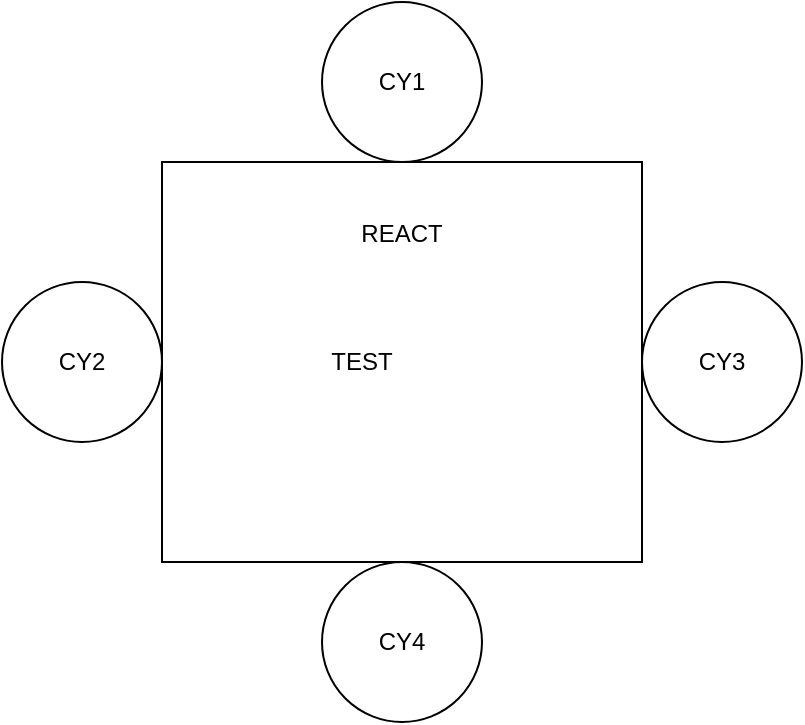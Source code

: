 <mxfile version="21.2.1" type="device" pages="5">
  <diagram name="group" id="5-aSx6e_AThzTPrYsdBF">
    <mxGraphModel dx="1434" dy="854" grid="1" gridSize="10" guides="1" tooltips="1" connect="1" arrows="1" fold="1" page="1" pageScale="1" pageWidth="1169" pageHeight="827" math="0" shadow="0">
      <root>
        <mxCell id="0" />
        <mxCell id="1" parent="0" />
        <mxCell id="CZYZwgWmjoWF6phr4b2l-4" value="" style="group" vertex="1" connectable="0" parent="1">
          <mxGeometry x="300" y="180" width="400" height="360" as="geometry" />
        </mxCell>
        <mxCell id="weylb0n7s0vE09FHfRgP-4" value="" style="group" vertex="1" connectable="0" parent="CZYZwgWmjoWF6phr4b2l-4">
          <mxGeometry x="80" width="240" height="280" as="geometry" />
        </mxCell>
        <mxCell id="weylb0n7s0vE09FHfRgP-1" value="REACT&lt;br&gt;&lt;br&gt;&lt;br&gt;&lt;br&gt;&lt;br&gt;&lt;br&gt;&lt;br&gt;&lt;br&gt;&lt;br&gt;&lt;br&gt;" style="rounded=0;whiteSpace=wrap;html=1;" vertex="1" parent="weylb0n7s0vE09FHfRgP-4">
          <mxGeometry y="80" width="240" height="200" as="geometry" />
        </mxCell>
        <mxCell id="weylb0n7s0vE09FHfRgP-2" value="TEST" style="text;html=1;strokeColor=none;fillColor=none;align=center;verticalAlign=middle;whiteSpace=wrap;rounded=0;" vertex="1" parent="weylb0n7s0vE09FHfRgP-4">
          <mxGeometry x="70" y="165" width="60" height="30" as="geometry" />
        </mxCell>
        <mxCell id="weylb0n7s0vE09FHfRgP-3" value="CY1" style="ellipse;whiteSpace=wrap;html=1;aspect=fixed;" vertex="1" parent="weylb0n7s0vE09FHfRgP-4">
          <mxGeometry x="80" width="80" height="80" as="geometry" />
        </mxCell>
        <mxCell id="CZYZwgWmjoWF6phr4b2l-1" value="CY2" style="ellipse;whiteSpace=wrap;html=1;aspect=fixed;" vertex="1" parent="CZYZwgWmjoWF6phr4b2l-4">
          <mxGeometry y="140" width="80" height="80" as="geometry" />
        </mxCell>
        <mxCell id="CZYZwgWmjoWF6phr4b2l-2" value="CY3" style="ellipse;whiteSpace=wrap;html=1;aspect=fixed;" vertex="1" parent="CZYZwgWmjoWF6phr4b2l-4">
          <mxGeometry x="320" y="140" width="80" height="80" as="geometry" />
        </mxCell>
        <mxCell id="CZYZwgWmjoWF6phr4b2l-3" value="CY4" style="ellipse;whiteSpace=wrap;html=1;aspect=fixed;" vertex="1" parent="CZYZwgWmjoWF6phr4b2l-4">
          <mxGeometry x="160" y="280" width="80" height="80" as="geometry" />
        </mxCell>
      </root>
    </mxGraphModel>
  </diagram>
  <diagram id="b0D0U8MTmEdrg7phdk38" name="connect">
    <mxGraphModel dx="1434" dy="854" grid="1" gridSize="10" guides="1" tooltips="1" connect="1" arrows="1" fold="1" page="1" pageScale="1" pageWidth="1169" pageHeight="827" math="0" shadow="0">
      <root>
        <mxCell id="0" />
        <mxCell id="1" parent="0" />
        <mxCell id="iX6Lzd1EDa1tY9sOjKEH-1" value="A" style="rounded=0;whiteSpace=wrap;html=1;" vertex="1" parent="1">
          <mxGeometry x="320" y="290" width="120" height="60" as="geometry" />
        </mxCell>
        <mxCell id="iX6Lzd1EDa1tY9sOjKEH-2" value="B" style="rounded=0;whiteSpace=wrap;html=1;" vertex="1" parent="1">
          <mxGeometry x="780" y="450" width="120" height="60" as="geometry" />
        </mxCell>
        <mxCell id="iX6Lzd1EDa1tY9sOjKEH-3" value="" style="endArrow=classic;html=1;rounded=0;entryX=0.5;entryY=0;entryDx=0;entryDy=0;exitX=1;exitY=0.5;exitDx=0;exitDy=0;edgeStyle=orthogonalEdgeStyle;" edge="1" parent="1" source="iX6Lzd1EDa1tY9sOjKEH-1" target="iX6Lzd1EDa1tY9sOjKEH-2">
          <mxGeometry width="50" height="50" relative="1" as="geometry">
            <mxPoint x="540" y="460" as="sourcePoint" />
            <mxPoint x="590" y="410" as="targetPoint" />
          </mxGeometry>
        </mxCell>
        <mxCell id="aPlMoEpGc2z7sJ31bCEn-1" value="C" style="rounded=0;whiteSpace=wrap;html=1;" vertex="1" parent="1">
          <mxGeometry x="630" y="190" width="120" height="60" as="geometry" />
        </mxCell>
        <mxCell id="aPlMoEpGc2z7sJ31bCEn-2" value="D" style="rounded=0;whiteSpace=wrap;html=1;" vertex="1" parent="1">
          <mxGeometry x="400" y="450" width="120" height="60" as="geometry" />
        </mxCell>
        <mxCell id="aPlMoEpGc2z7sJ31bCEn-3" value="" style="endArrow=classic;html=1;rounded=0;exitX=0.5;exitY=1;exitDx=0;exitDy=0;entryX=0.575;entryY=-0.017;entryDx=0;entryDy=0;entryPerimeter=0;jumpStyle=arc;" edge="1" parent="1" source="aPlMoEpGc2z7sJ31bCEn-1" target="aPlMoEpGc2z7sJ31bCEn-2">
          <mxGeometry width="50" height="50" relative="1" as="geometry">
            <mxPoint x="540" y="370" as="sourcePoint" />
            <mxPoint x="590" y="320" as="targetPoint" />
          </mxGeometry>
        </mxCell>
      </root>
    </mxGraphModel>
  </diagram>
  <diagram id="SYZWfs05JT5m-wbNVML9" name="group-connect">
    <mxGraphModel dx="1434" dy="854" grid="1" gridSize="10" guides="1" tooltips="1" connect="1" arrows="1" fold="1" page="1" pageScale="1" pageWidth="1169" pageHeight="827" math="0" shadow="0">
      <root>
        <mxCell id="0" />
        <mxCell id="1" parent="0" />
        <mxCell id="3lvKzgCcjqC88lpcLrf2-1" value="" style="group" vertex="1" connectable="0" parent="1">
          <mxGeometry x="80" y="50" width="400" height="360" as="geometry" />
        </mxCell>
        <mxCell id="3lvKzgCcjqC88lpcLrf2-2" value="" style="group" vertex="1" connectable="0" parent="3lvKzgCcjqC88lpcLrf2-1">
          <mxGeometry x="80" width="240" height="280" as="geometry" />
        </mxCell>
        <mxCell id="3lvKzgCcjqC88lpcLrf2-3" value="REACT&lt;br&gt;&lt;br&gt;&lt;br&gt;&lt;br&gt;&lt;br&gt;&lt;br&gt;&lt;br&gt;&lt;br&gt;&lt;br&gt;&lt;br&gt;" style="rounded=0;whiteSpace=wrap;html=1;" vertex="1" parent="3lvKzgCcjqC88lpcLrf2-2">
          <mxGeometry y="80" width="240" height="200" as="geometry" />
        </mxCell>
        <mxCell id="3lvKzgCcjqC88lpcLrf2-4" value="TEST" style="text;html=1;strokeColor=none;fillColor=none;align=center;verticalAlign=middle;whiteSpace=wrap;rounded=0;" vertex="1" parent="3lvKzgCcjqC88lpcLrf2-2">
          <mxGeometry x="70" y="165" width="60" height="30" as="geometry" />
        </mxCell>
        <mxCell id="3lvKzgCcjqC88lpcLrf2-5" value="CY1" style="ellipse;whiteSpace=wrap;html=1;aspect=fixed;" vertex="1" parent="3lvKzgCcjqC88lpcLrf2-2">
          <mxGeometry x="80" width="80" height="80" as="geometry" />
        </mxCell>
        <mxCell id="3lvKzgCcjqC88lpcLrf2-6" value="CY2" style="ellipse;whiteSpace=wrap;html=1;aspect=fixed;" vertex="1" parent="3lvKzgCcjqC88lpcLrf2-1">
          <mxGeometry y="140" width="80" height="80" as="geometry" />
        </mxCell>
        <mxCell id="3lvKzgCcjqC88lpcLrf2-7" value="CY3" style="ellipse;whiteSpace=wrap;html=1;aspect=fixed;" vertex="1" parent="3lvKzgCcjqC88lpcLrf2-1">
          <mxGeometry x="320" y="140" width="80" height="80" as="geometry" />
        </mxCell>
        <mxCell id="3lvKzgCcjqC88lpcLrf2-8" value="CY4" style="ellipse;whiteSpace=wrap;html=1;aspect=fixed;" vertex="1" parent="3lvKzgCcjqC88lpcLrf2-1">
          <mxGeometry x="160" y="280" width="80" height="80" as="geometry" />
        </mxCell>
        <mxCell id="3lvKzgCcjqC88lpcLrf2-9" value="" style="group" vertex="1" connectable="0" parent="1">
          <mxGeometry x="720" y="299" width="400" height="360" as="geometry" />
        </mxCell>
        <mxCell id="3lvKzgCcjqC88lpcLrf2-10" value="" style="group" vertex="1" connectable="0" parent="3lvKzgCcjqC88lpcLrf2-9">
          <mxGeometry x="80" width="240" height="280" as="geometry" />
        </mxCell>
        <mxCell id="3lvKzgCcjqC88lpcLrf2-11" value="REACT&lt;br&gt;&lt;br&gt;&lt;br&gt;&lt;br&gt;&lt;br&gt;&lt;br&gt;&lt;br&gt;&lt;br&gt;&lt;br&gt;&lt;br&gt;" style="rounded=0;whiteSpace=wrap;html=1;" vertex="1" parent="3lvKzgCcjqC88lpcLrf2-10">
          <mxGeometry y="80" width="240" height="200" as="geometry" />
        </mxCell>
        <mxCell id="3lvKzgCcjqC88lpcLrf2-12" value="TEST" style="text;html=1;strokeColor=none;fillColor=none;align=center;verticalAlign=middle;whiteSpace=wrap;rounded=0;" vertex="1" parent="3lvKzgCcjqC88lpcLrf2-10">
          <mxGeometry x="70" y="165" width="60" height="30" as="geometry" />
        </mxCell>
        <mxCell id="3lvKzgCcjqC88lpcLrf2-13" value="CY1" style="ellipse;whiteSpace=wrap;html=1;aspect=fixed;" vertex="1" parent="3lvKzgCcjqC88lpcLrf2-10">
          <mxGeometry x="80" width="80" height="80" as="geometry" />
        </mxCell>
        <mxCell id="3lvKzgCcjqC88lpcLrf2-14" value="CY2" style="ellipse;whiteSpace=wrap;html=1;aspect=fixed;" vertex="1" parent="3lvKzgCcjqC88lpcLrf2-9">
          <mxGeometry y="140" width="80" height="80" as="geometry" />
        </mxCell>
        <mxCell id="3lvKzgCcjqC88lpcLrf2-15" value="CY3" style="ellipse;whiteSpace=wrap;html=1;aspect=fixed;" vertex="1" parent="3lvKzgCcjqC88lpcLrf2-9">
          <mxGeometry x="320" y="140" width="80" height="80" as="geometry" />
        </mxCell>
        <mxCell id="3lvKzgCcjqC88lpcLrf2-16" value="CY4" style="ellipse;whiteSpace=wrap;html=1;aspect=fixed;" vertex="1" parent="3lvKzgCcjqC88lpcLrf2-9">
          <mxGeometry x="160" y="280" width="80" height="80" as="geometry" />
        </mxCell>
        <mxCell id="3lvKzgCcjqC88lpcLrf2-17" value="" style="endArrow=classic;html=1;rounded=0;exitX=0.5;exitY=1;exitDx=0;exitDy=0;entryX=0.5;entryY=0;entryDx=0;entryDy=0;edgeStyle=orthogonalEdgeStyle;" edge="1" parent="1" source="3lvKzgCcjqC88lpcLrf2-8" target="3lvKzgCcjqC88lpcLrf2-13">
          <mxGeometry width="50" height="50" relative="1" as="geometry">
            <mxPoint x="700" y="460" as="sourcePoint" />
            <mxPoint x="750" y="410" as="targetPoint" />
            <Array as="points">
              <mxPoint x="280" y="470" />
              <mxPoint x="600" y="470" />
              <mxPoint x="600" y="240" />
              <mxPoint x="920" y="240" />
            </Array>
          </mxGeometry>
        </mxCell>
      </root>
    </mxGraphModel>
  </diagram>
  <diagram id="7Jx9PFYtUJQffmXxj8tk" name="container">
    <mxGraphModel dx="1434" dy="854" grid="1" gridSize="10" guides="1" tooltips="1" connect="1" arrows="1" fold="1" page="1" pageScale="1" pageWidth="1169" pageHeight="827" math="0" shadow="0">
      <root>
        <mxCell id="0" />
        <mxCell id="1" parent="0" />
        <mxCell id="U5raPMGKNpSEIr0cOkPy-1" value="CON A" style="swimlane;whiteSpace=wrap;html=1;" vertex="1" parent="1">
          <mxGeometry x="160" y="150" width="320" height="280" as="geometry" />
        </mxCell>
        <mxCell id="U5raPMGKNpSEIr0cOkPy-2" value="A" style="ellipse;whiteSpace=wrap;html=1;aspect=fixed;" vertex="1" parent="U5raPMGKNpSEIr0cOkPy-1">
          <mxGeometry x="80" y="80" width="80" height="80" as="geometry" />
        </mxCell>
        <mxCell id="U5raPMGKNpSEIr0cOkPy-3" value="CON B" style="swimlane;whiteSpace=wrap;html=1;" vertex="1" parent="1">
          <mxGeometry x="620" y="460" width="320" height="280" as="geometry" />
        </mxCell>
        <mxCell id="U5raPMGKNpSEIr0cOkPy-4" value="B" style="ellipse;whiteSpace=wrap;html=1;aspect=fixed;" vertex="1" parent="U5raPMGKNpSEIr0cOkPy-3">
          <mxGeometry x="80" y="80" width="80" height="80" as="geometry" />
        </mxCell>
        <mxCell id="U5raPMGKNpSEIr0cOkPy-5" value="" style="endArrow=classic;html=1;rounded=0;exitX=0.5;exitY=1;exitDx=0;exitDy=0;entryX=0;entryY=0.5;entryDx=0;entryDy=0;edgeStyle=orthogonalEdgeStyle;" edge="1" parent="1" source="U5raPMGKNpSEIr0cOkPy-2" target="U5raPMGKNpSEIr0cOkPy-4">
          <mxGeometry width="50" height="50" relative="1" as="geometry">
            <mxPoint x="560" y="460" as="sourcePoint" />
            <mxPoint x="610" y="410" as="targetPoint" />
          </mxGeometry>
        </mxCell>
      </root>
    </mxGraphModel>
  </diagram>
  <diagram id="0RGoMo_zmlBYFMSms6d3" name="list">
    <mxGraphModel dx="1098" dy="674" grid="1" gridSize="10" guides="1" tooltips="1" connect="1" arrows="1" fold="1" page="1" pageScale="1" pageWidth="1169" pageHeight="827" math="0" shadow="0">
      <root>
        <mxCell id="0" />
        <mxCell id="1" parent="0" />
        <mxCell id="yyuZuHk41xI2egFCLOSu-1" value="List A" style="swimlane;fontStyle=0;childLayout=stackLayout;horizontal=1;startSize=30;horizontalStack=0;resizeParent=1;resizeParentMax=0;resizeLast=0;collapsible=1;marginBottom=0;whiteSpace=wrap;html=1;" vertex="1" parent="1">
          <mxGeometry x="290" y="340" width="140" height="120" as="geometry" />
        </mxCell>
        <mxCell id="yyuZuHk41xI2egFCLOSu-2" value="Item 1" style="text;strokeColor=none;fillColor=none;align=left;verticalAlign=middle;spacingLeft=4;spacingRight=4;overflow=hidden;points=[[0,0.5],[1,0.5]];portConstraint=eastwest;rotatable=0;whiteSpace=wrap;html=1;" vertex="1" parent="yyuZuHk41xI2egFCLOSu-1">
          <mxGeometry y="30" width="140" height="30" as="geometry" />
        </mxCell>
        <mxCell id="yyuZuHk41xI2egFCLOSu-3" value="Item 2" style="text;strokeColor=none;fillColor=none;align=left;verticalAlign=middle;spacingLeft=4;spacingRight=4;overflow=hidden;points=[[0,0.5],[1,0.5]];portConstraint=eastwest;rotatable=0;whiteSpace=wrap;html=1;" vertex="1" parent="yyuZuHk41xI2egFCLOSu-1">
          <mxGeometry y="60" width="140" height="30" as="geometry" />
        </mxCell>
        <mxCell id="yyuZuHk41xI2egFCLOSu-4" value="Item 3" style="text;strokeColor=none;fillColor=none;align=left;verticalAlign=middle;spacingLeft=4;spacingRight=4;overflow=hidden;points=[[0,0.5],[1,0.5]];portConstraint=eastwest;rotatable=0;whiteSpace=wrap;html=1;" vertex="1" parent="yyuZuHk41xI2egFCLOSu-1">
          <mxGeometry y="90" width="140" height="30" as="geometry" />
        </mxCell>
        <mxCell id="yyuZuHk41xI2egFCLOSu-5" value="List B" style="swimlane;fontStyle=0;childLayout=stackLayout;horizontal=1;startSize=30;horizontalStack=0;resizeParent=1;resizeParentMax=0;resizeLast=0;collapsible=1;marginBottom=0;whiteSpace=wrap;html=1;" vertex="1" parent="1">
          <mxGeometry x="640" y="340" width="140" height="120" as="geometry" />
        </mxCell>
        <mxCell id="yyuZuHk41xI2egFCLOSu-6" value="Item 1" style="text;strokeColor=none;fillColor=none;align=left;verticalAlign=middle;spacingLeft=4;spacingRight=4;overflow=hidden;points=[[0,0.5],[1,0.5]];portConstraint=eastwest;rotatable=0;whiteSpace=wrap;html=1;" vertex="1" parent="yyuZuHk41xI2egFCLOSu-5">
          <mxGeometry y="30" width="140" height="30" as="geometry" />
        </mxCell>
        <mxCell id="yyuZuHk41xI2egFCLOSu-7" value="Item 2" style="text;strokeColor=none;fillColor=none;align=left;verticalAlign=middle;spacingLeft=4;spacingRight=4;overflow=hidden;points=[[0,0.5],[1,0.5]];portConstraint=eastwest;rotatable=0;whiteSpace=wrap;html=1;" vertex="1" parent="yyuZuHk41xI2egFCLOSu-5">
          <mxGeometry y="60" width="140" height="30" as="geometry" />
        </mxCell>
        <mxCell id="yyuZuHk41xI2egFCLOSu-8" value="Item 3" style="text;strokeColor=none;fillColor=none;align=left;verticalAlign=middle;spacingLeft=4;spacingRight=4;overflow=hidden;points=[[0,0.5],[1,0.5]];portConstraint=eastwest;rotatable=0;whiteSpace=wrap;html=1;" vertex="1" parent="yyuZuHk41xI2egFCLOSu-5">
          <mxGeometry y="90" width="140" height="30" as="geometry" />
        </mxCell>
      </root>
    </mxGraphModel>
  </diagram>
</mxfile>
